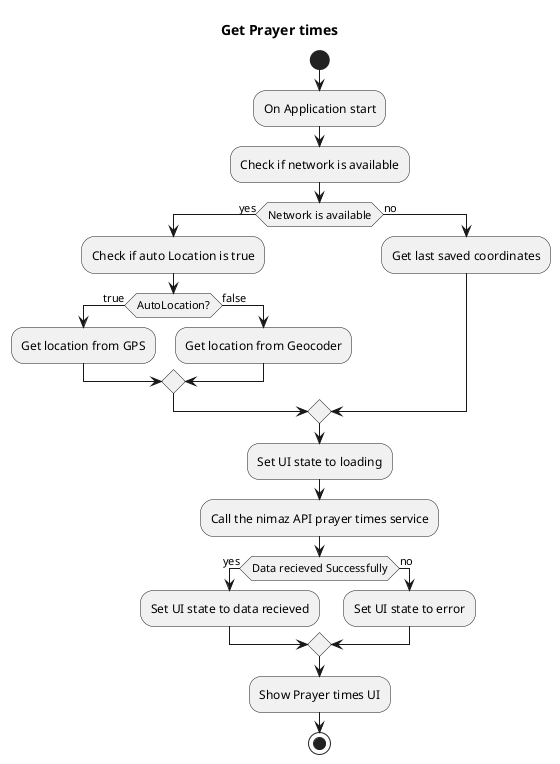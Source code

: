 @startuml
'https://plantuml.com/activity-diagram-beta
title Get Prayer times
start
:On Application start;
:Check if network is available;
if (Network is available) then (yes)
  :Check if auto Location is true;
  if(AutoLocation?) then (true)
  :Get location from GPS;
  else (false)
    :Get location from Geocoder;
  endif
else (no)
:Get last saved coordinates;
endif
:Set UI state to loading;
:Call the nimaz API prayer times service;
if(Data recieved Successfully) then (yes)
:Set UI state to data recieved;
else(no)
:Set UI state to error;
endif
:Show Prayer times UI;
stop

@enduml
